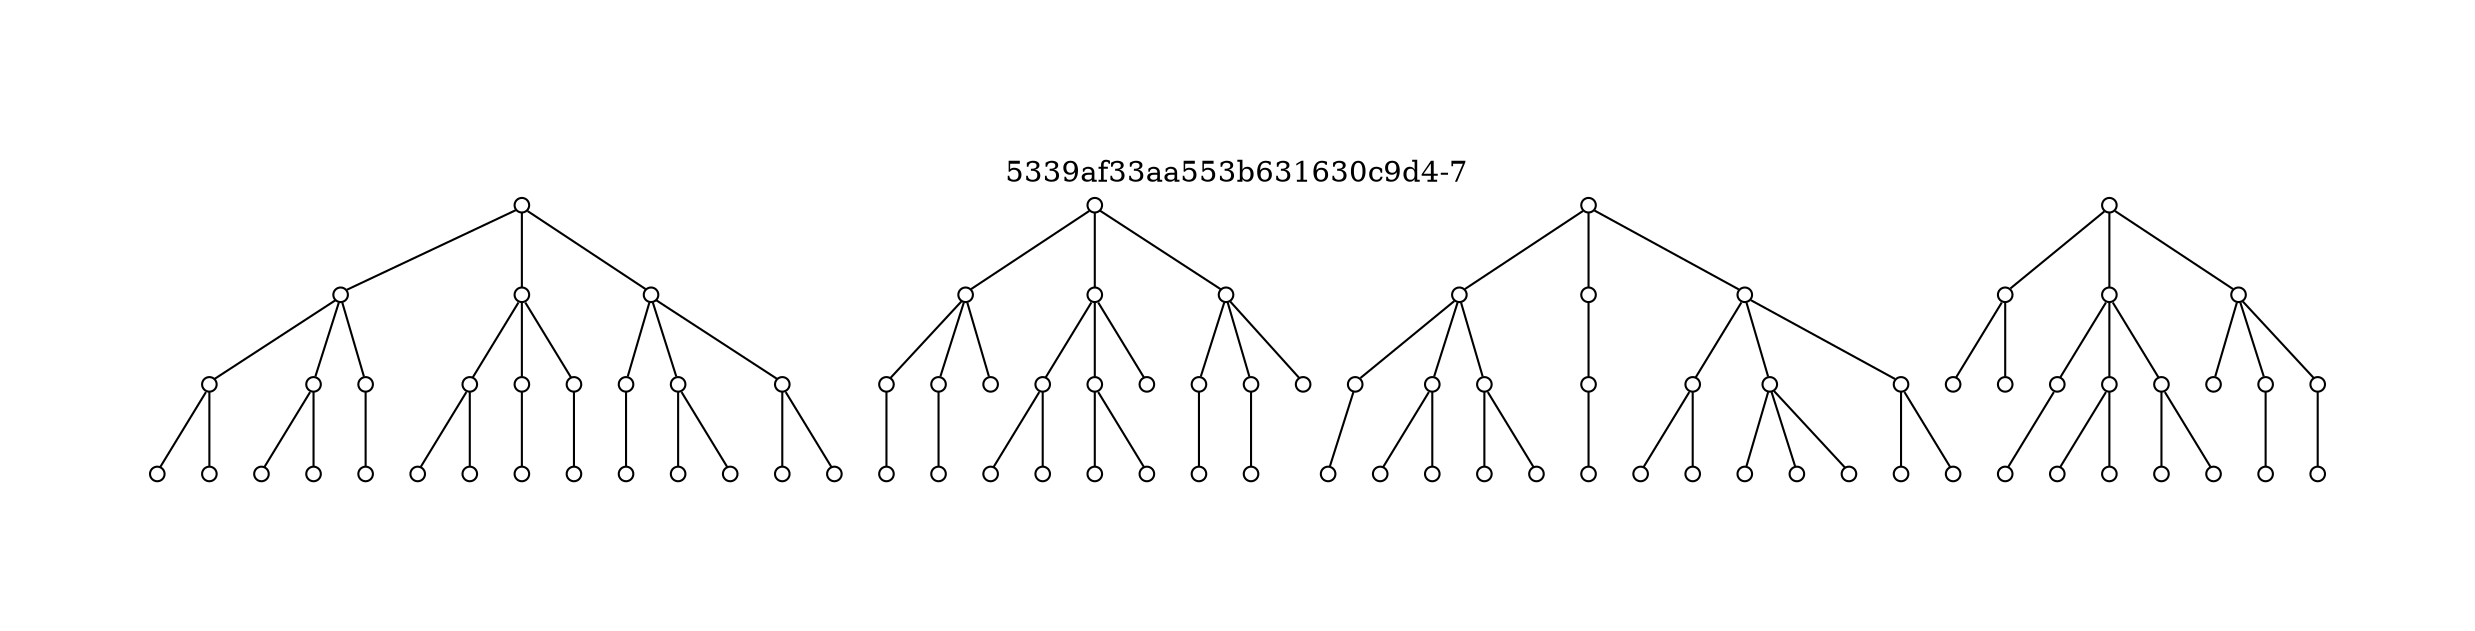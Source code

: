 strict graph "5339af33aa553b631630c9d4-7" {
labelloc=t;
ratio=auto;
pad="1.0";
label="5339af33aa553b631630c9d4-7";
node [fixedsize=true, width="0.1", shape=circle, height="0.1", label=""];
0;
1;
2;
3;
4;
5;
6;
7;
8;
9;
10;
11;
12;
14;
15;
16;
18;
21;
23;
24;
25;
30;
33;
35;
36;
37;
38;
40;
41;
42;
43;
44;
45;
46;
47;
48;
49;
50;
51;
52;
54;
56;
62;
64;
65;
67;
73;
75;
80;
81;
82;
83;
84;
85;
86;
87;
90;
91;
92;
94;
96;
97;
99;
101;
104;
112;
113;
114;
115;
116;
117;
119;
120;
121;
122;
123;
125;
126;
127;
128;
129;
130;
131;
132;
144;
146;
147;
148;
150;
156;
159;
0 -- 1;
0 -- 3;
0 -- 2;
1 -- 5;
2 -- 9;
3 -- 11;
3 -- 12;
3 -- 10;
1 -- 4;
4 -- 15;
4 -- 14;
1 -- 6;
2 -- 7;
2 -- 8;
5 -- 16;
5 -- 18;
6 -- 21;
7 -- 23;
7 -- 24;
8 -- 25;
9 -- 30;
10 -- 33;
11 -- 35;
11 -- 36;
12 -- 37;
12 -- 38;
40 -- 41;
42 -- 47;
40 -- 42;
40 -- 43;
41 -- 44;
41 -- 45;
41 -- 46;
42 -- 48;
42 -- 49;
50 -- 73;
43 -- 50;
51 -- 75;
43 -- 51;
43 -- 52;
44 -- 54;
45 -- 56;
47 -- 62;
47 -- 64;
48 -- 65;
48 -- 67;
80 -- 81;
81 -- 86;
81 -- 84;
81 -- 85;
80 -- 82;
82 -- 87;
83 -- 91;
83 -- 90;
80 -- 83;
83 -- 92;
84 -- 94;
85 -- 97;
85 -- 96;
87 -- 104;
86 -- 99;
86 -- 101;
90 -- 112;
90 -- 113;
91 -- 114;
91 -- 115;
91 -- 116;
92 -- 117;
92 -- 119;
120 -- 121;
120 -- 122;
120 -- 123;
121 -- 125;
121 -- 126;
122 -- 128;
122 -- 129;
122 -- 127;
127 -- 144;
128 -- 146;
128 -- 147;
129 -- 150;
129 -- 148;
123 -- 130;
123 -- 131;
131 -- 156;
132 -- 159;
123 -- 132;
}
